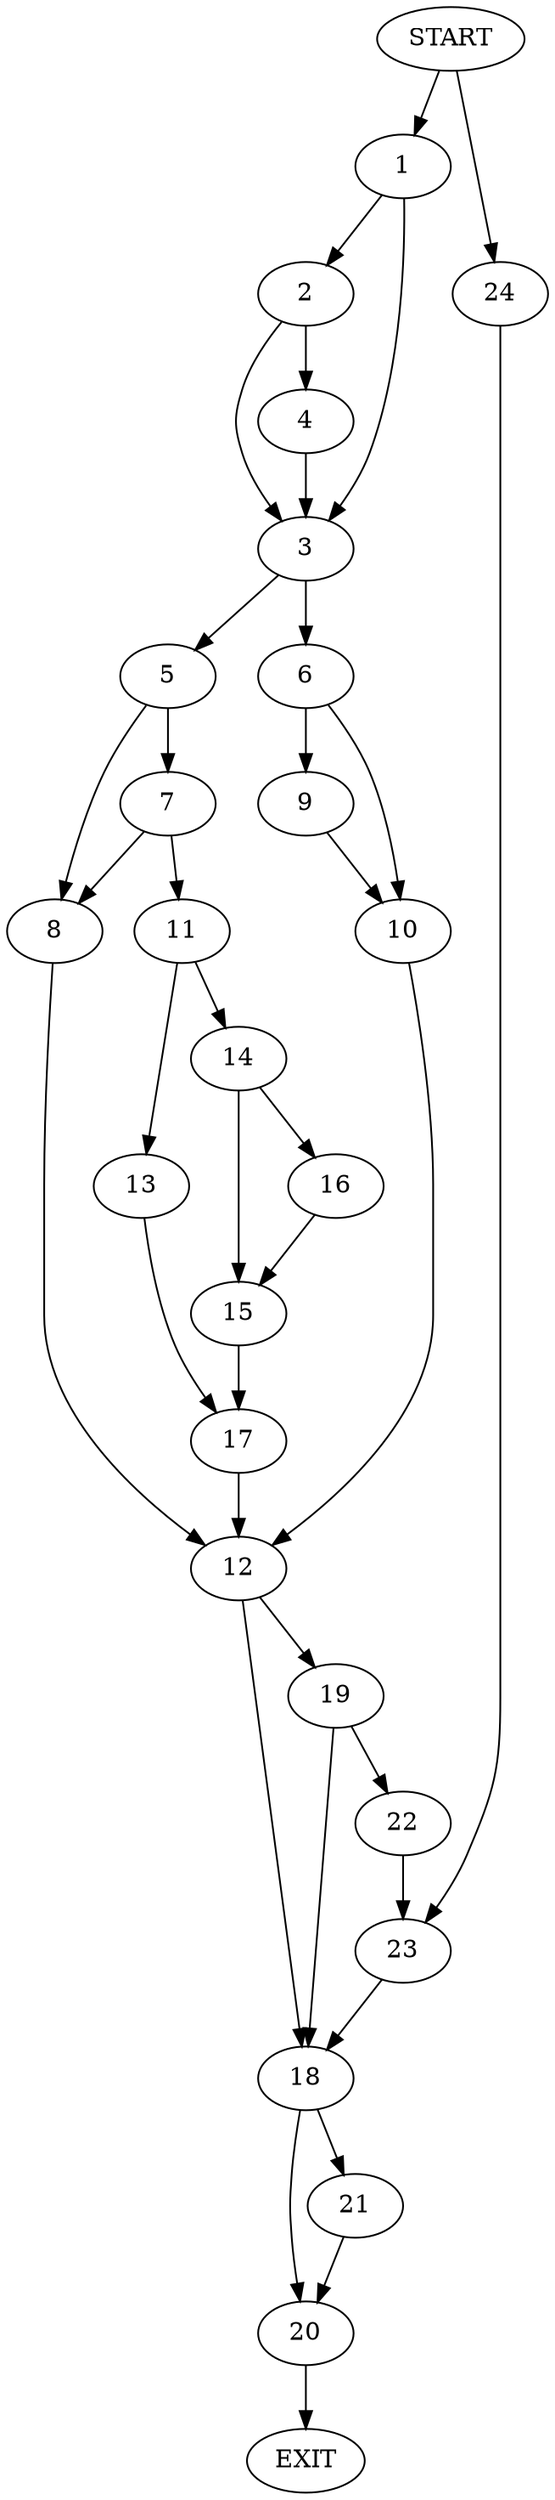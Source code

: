 digraph {
0 [label="START"]
25 [label="EXIT"]
0 -> 1
1 -> 2
1 -> 3
2 -> 4
2 -> 3
3 -> 5
3 -> 6
4 -> 3
5 -> 7
5 -> 8
6 -> 9
6 -> 10
7 -> 8
7 -> 11
8 -> 12
11 -> 13
11 -> 14
14 -> 15
14 -> 16
13 -> 17
16 -> 15
15 -> 17
17 -> 12
12 -> 18
12 -> 19
9 -> 10
10 -> 12
18 -> 20
18 -> 21
19 -> 22
19 -> 18
22 -> 23
23 -> 18
0 -> 24
24 -> 23
20 -> 25
21 -> 20
}
